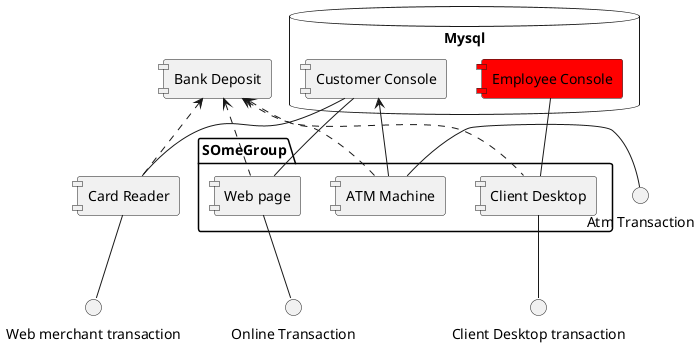 @startuml
skinparam componentStyle uml1
package SOmeGroup{
[ATM Machine] as atm
[Client Desktop] as cd
[Web page]as wp
}
[Card Reader] as cr
database "Mysql"{
[Employee Console]as ec #Red
[Customer Console]as cc
}
[Bank Deposit] as bd
atm-right-"Atm Transaction"
atm-left->cc
atm .down.>bd
cd .up.> bd
wp .up.>bd
cr .up.>bd
cd -up-ec
interface "Client Desktop transaction" as int1
cd -- int1
wp --"Online Transaction"
cr --"Web merchant transaction"
cc -- wp
cc -- cr


@enduml